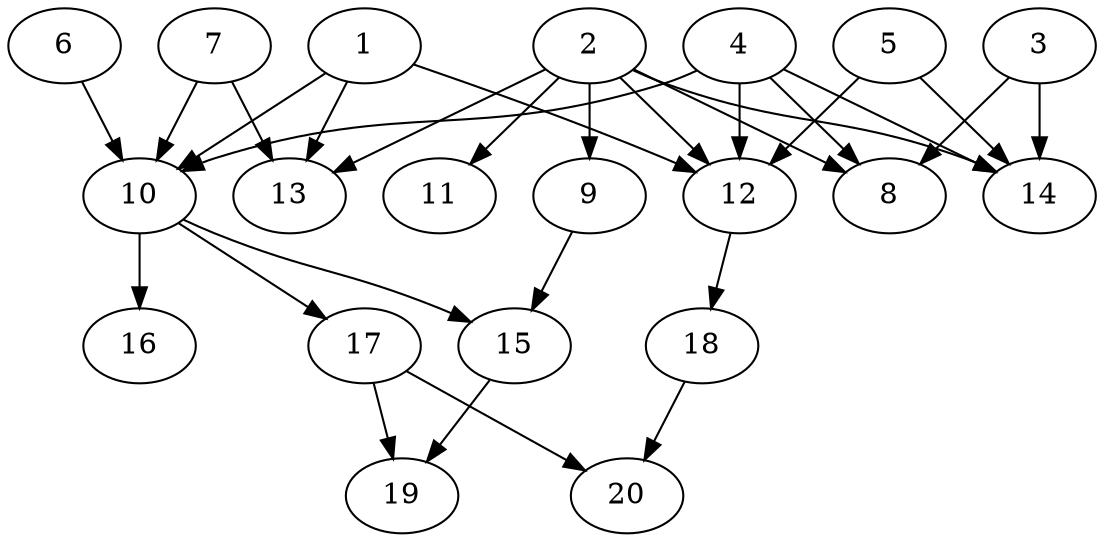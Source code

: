 // DAG automatically generated by daggen at Wed Jul 24 22:02:40 2019
// ./daggen --dot -n 20 --ccr 0.3 --fat 0.6 --regular 0.5 --density 0.5 --mindata 5242880 --maxdata 52428800 
digraph G {
  1 [size="139793067", alpha="0.12", expect_size="41937920"] 
  1 -> 10 [size ="41937920"]
  1 -> 12 [size ="41937920"]
  1 -> 13 [size ="41937920"]
  2 [size="138772480", alpha="0.03", expect_size="41631744"] 
  2 -> 8 [size ="41631744"]
  2 -> 9 [size ="41631744"]
  2 -> 11 [size ="41631744"]
  2 -> 12 [size ="41631744"]
  2 -> 13 [size ="41631744"]
  2 -> 14 [size ="41631744"]
  3 [size="122429440", alpha="0.11", expect_size="36728832"] 
  3 -> 8 [size ="36728832"]
  3 -> 14 [size ="36728832"]
  4 [size="125334187", alpha="0.14", expect_size="37600256"] 
  4 -> 8 [size ="37600256"]
  4 -> 10 [size ="37600256"]
  4 -> 12 [size ="37600256"]
  4 -> 14 [size ="37600256"]
  5 [size="127481173", alpha="0.16", expect_size="38244352"] 
  5 -> 12 [size ="38244352"]
  5 -> 14 [size ="38244352"]
  6 [size="60941653", alpha="0.06", expect_size="18282496"] 
  6 -> 10 [size ="18282496"]
  7 [size="100454400", alpha="0.03", expect_size="30136320"] 
  7 -> 10 [size ="30136320"]
  7 -> 13 [size ="30136320"]
  8 [size="171386880", alpha="0.06", expect_size="51416064"] 
  9 [size="103673173", alpha="0.06", expect_size="31101952"] 
  9 -> 15 [size ="31101952"]
  10 [size="69526187", alpha="0.10", expect_size="20857856"] 
  10 -> 15 [size ="20857856"]
  10 -> 16 [size ="20857856"]
  10 -> 17 [size ="20857856"]
  11 [size="121487360", alpha="0.09", expect_size="36446208"] 
  12 [size="56145920", alpha="0.03", expect_size="16843776"] 
  12 -> 18 [size ="16843776"]
  13 [size="77578240", alpha="0.14", expect_size="23273472"] 
  14 [size="161491627", alpha="0.16", expect_size="48447488"] 
  15 [size="111602347", alpha="0.15", expect_size="33480704"] 
  15 -> 19 [size ="33480704"]
  16 [size="81353387", alpha="0.20", expect_size="24406016"] 
  17 [size="131901440", alpha="0.03", expect_size="39570432"] 
  17 -> 19 [size ="39570432"]
  17 -> 20 [size ="39570432"]
  18 [size="158306987", alpha="0.17", expect_size="47492096"] 
  18 -> 20 [size ="47492096"]
  19 [size="47554560", alpha="0.02", expect_size="14266368"] 
  20 [size="90985813", alpha="0.00", expect_size="27295744"] 
}
